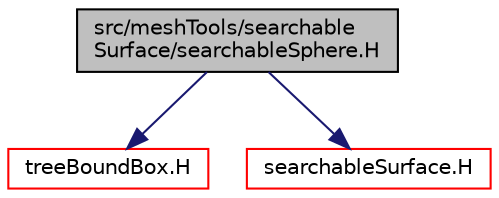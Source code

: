 digraph "src/meshTools/searchableSurface/searchableSphere.H"
{
  bgcolor="transparent";
  edge [fontname="Helvetica",fontsize="10",labelfontname="Helvetica",labelfontsize="10"];
  node [fontname="Helvetica",fontsize="10",shape=record];
  Node1 [label="src/meshTools/searchable\lSurface/searchableSphere.H",height=0.2,width=0.4,color="black", fillcolor="grey75", style="filled", fontcolor="black"];
  Node1 -> Node2 [color="midnightblue",fontsize="10",style="solid",fontname="Helvetica"];
  Node2 [label="treeBoundBox.H",height=0.2,width=0.4,color="red",URL="$a09117.html"];
  Node1 -> Node3 [color="midnightblue",fontsize="10",style="solid",fontname="Helvetica"];
  Node3 [label="searchableSurface.H",height=0.2,width=0.4,color="red",URL="$a07656.html"];
}
